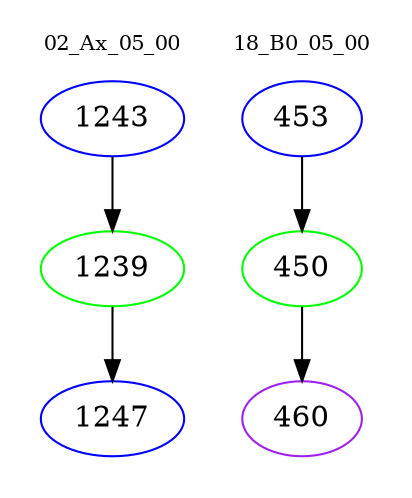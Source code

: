 digraph{
subgraph cluster_0 {
color = white
label = "02_Ax_05_00";
fontsize=10;
T0_1243 [label="1243", color="blue"]
T0_1243 -> T0_1239 [color="black"]
T0_1239 [label="1239", color="green"]
T0_1239 -> T0_1247 [color="black"]
T0_1247 [label="1247", color="blue"]
}
subgraph cluster_1 {
color = white
label = "18_B0_05_00";
fontsize=10;
T1_453 [label="453", color="blue"]
T1_453 -> T1_450 [color="black"]
T1_450 [label="450", color="green"]
T1_450 -> T1_460 [color="black"]
T1_460 [label="460", color="purple"]
}
}
